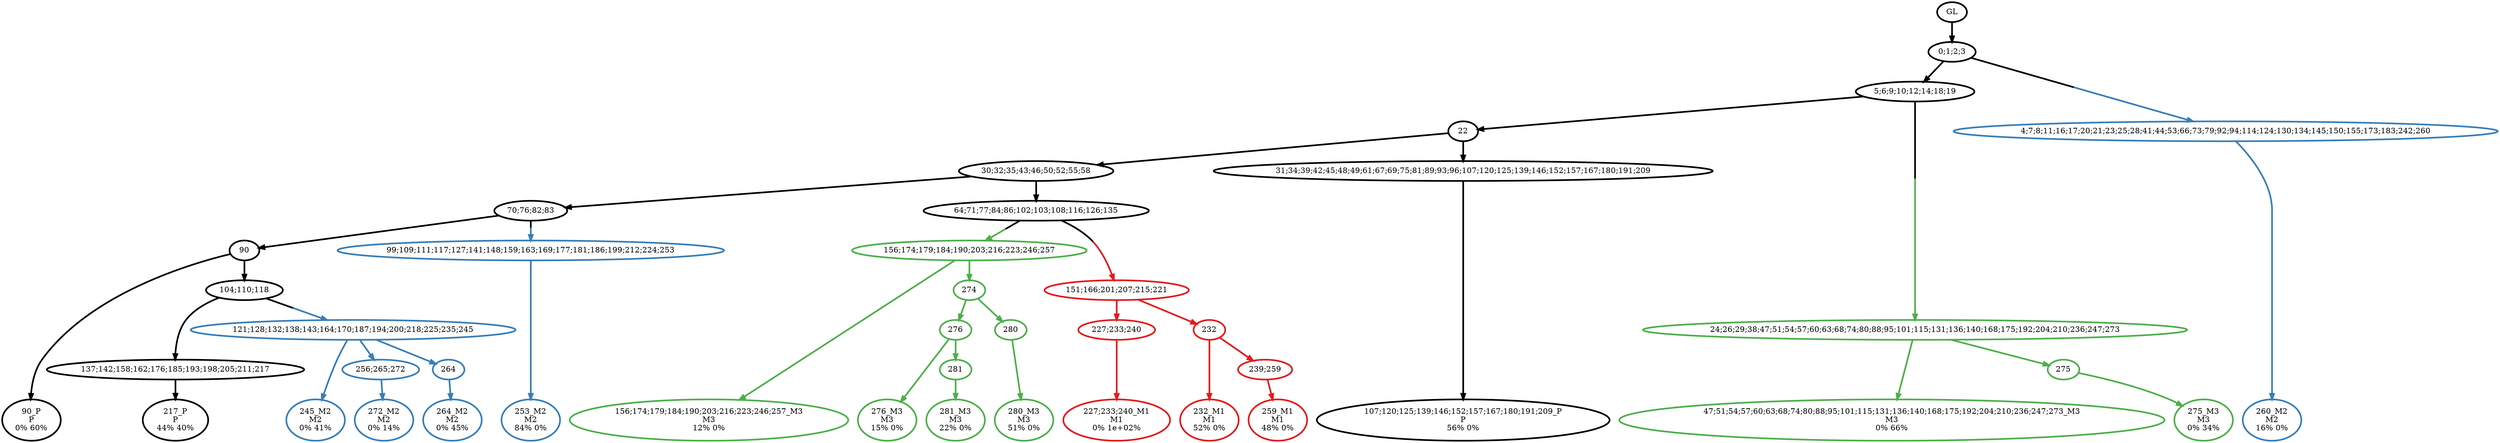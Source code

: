 digraph T {
	{
		rank=same
		36 [penwidth=3,colorscheme=set19,color=0,label="90_P\nP\n0% 60%"]
		33 [penwidth=3,colorscheme=set19,color=0,label="217_P\nP\n44% 40%"]
		31 [penwidth=3,colorscheme=set19,color=0,label="107;120;125;139;146;152;157;167;180;191;209_P\nP\n56% 0%"]
		28 [penwidth=3,colorscheme=set19,color=1,label="227;233;240_M1\nM1\n0% 1e+02%"]
		26 [penwidth=3,colorscheme=set19,color=1,label="232_M1\nM1\n52% 0%"]
		24 [penwidth=3,colorscheme=set19,color=1,label="259_M1\nM1\n48% 0%"]
		23 [penwidth=3,colorscheme=set19,color=2,label="260_M2\nM2\n16% 0%"]
		22 [penwidth=3,colorscheme=set19,color=2,label="245_M2\nM2\n0% 41%"]
		20 [penwidth=3,colorscheme=set19,color=2,label="272_M2\nM2\n0% 14%"]
		18 [penwidth=3,colorscheme=set19,color=2,label="264_M2\nM2\n0% 45%"]
		17 [penwidth=3,colorscheme=set19,color=2,label="253_M2\nM2\n84% 0%"]
		16 [penwidth=3,colorscheme=set19,color=3,label="156;174;179;184;190;203;216;223;246;257_M3\nM3\n12% 0%"]
		13 [penwidth=3,colorscheme=set19,color=3,label="276_M3\nM3\n15% 0%"]
		11 [penwidth=3,colorscheme=set19,color=3,label="281_M3\nM3\n22% 0%"]
		9 [penwidth=3,colorscheme=set19,color=3,label="280_M3\nM3\n51% 0%"]
		8 [penwidth=3,colorscheme=set19,color=3,label="47;51;54;57;60;63;68;74;80;88;95;101;115;131;136;140;168;175;192;204;210;236;247;273_M3\nM3\n0% 66%"]
		6 [penwidth=3,colorscheme=set19,color=3,label="275_M3\nM3\n0% 34%"]
	}
	43 [penwidth=3,colorscheme=set19,color=0,label="GL"]
	42 [penwidth=3,colorscheme=set19,color=0,label="0;1;2;3"]
	41 [penwidth=3,colorscheme=set19,color=0,label="5;6;9;10;12;14;18;19"]
	40 [penwidth=3,colorscheme=set19,color=0,label="22"]
	39 [penwidth=3,colorscheme=set19,color=0,label="30;32;35;43;46;50;52;55;58"]
	38 [penwidth=3,colorscheme=set19,color=0,label="70;76;82;83"]
	37 [penwidth=3,colorscheme=set19,color=0,label="90"]
	35 [penwidth=3,colorscheme=set19,color=0,label="104;110;118"]
	34 [penwidth=3,colorscheme=set19,color=0,label="137;142;158;162;176;185;193;198;205;211;217"]
	32 [penwidth=3,colorscheme=set19,color=0,label="31;34;39;42;45;48;49;61;67;69;75;81;89;93;96;107;120;125;139;146;152;157;167;180;191;209"]
	30 [penwidth=3,colorscheme=set19,color=0,label="64;71;77;84;86;102;103;108;116;126;135"]
	29 [penwidth=3,colorscheme=set19,color=1,label="227;233;240"]
	27 [penwidth=3,colorscheme=set19,color=1,label="232"]
	25 [penwidth=3,colorscheme=set19,color=1,label="239;259"]
	21 [penwidth=3,colorscheme=set19,color=2,label="256;265;272"]
	19 [penwidth=3,colorscheme=set19,color=2,label="264"]
	15 [penwidth=3,colorscheme=set19,color=3,label="274"]
	14 [penwidth=3,colorscheme=set19,color=3,label="276"]
	12 [penwidth=3,colorscheme=set19,color=3,label="281"]
	10 [penwidth=3,colorscheme=set19,color=3,label="280"]
	7 [penwidth=3,colorscheme=set19,color=3,label="275"]
	5 [penwidth=3,colorscheme=set19,color=3,label="156;174;179;184;190;203;216;223;246;257"]
	4 [penwidth=3,colorscheme=set19,color=3,label="24;26;29;38;47;51;54;57;60;63;68;74;80;88;95;101;115;131;136;140;168;175;192;204;210;236;247;273"]
	3 [penwidth=3,colorscheme=set19,color=2,label="121;128;132;138;143;164;170;187;194;200;218;225;235;245"]
	2 [penwidth=3,colorscheme=set19,color=2,label="99;109;111;117;127;141;148;159;163;169;177;181;186;199;212;224;253"]
	1 [penwidth=3,colorscheme=set19,color=2,label="4;7;8;11;16;17;20;21;23;25;28;41;44;53;66;73;79;92;94;114;124;130;134;145;150;155;173;183;242;260"]
	0 [penwidth=3,colorscheme=set19,color=1,label="151;166;201;207;215;221"]
	43 -> 42 [penwidth=3,colorscheme=set19,color=0]
	42 -> 41 [penwidth=3,colorscheme=set19,color=0]
	42 -> 1 [penwidth=3,colorscheme=set19,color="0;0.5:2"]
	41 -> 40 [penwidth=3,colorscheme=set19,color=0]
	41 -> 4 [penwidth=3,colorscheme=set19,color="0;0.5:3"]
	40 -> 32 [penwidth=3,colorscheme=set19,color=0]
	40 -> 39 [penwidth=3,colorscheme=set19,color=0]
	39 -> 38 [penwidth=3,colorscheme=set19,color=0]
	39 -> 30 [penwidth=3,colorscheme=set19,color=0]
	38 -> 37 [penwidth=3,colorscheme=set19,color=0]
	38 -> 2 [penwidth=3,colorscheme=set19,color="0;0.5:2"]
	37 -> 36 [penwidth=3,colorscheme=set19,color=0]
	37 -> 35 [penwidth=3,colorscheme=set19,color=0]
	35 -> 34 [penwidth=3,colorscheme=set19,color=0]
	35 -> 3 [penwidth=3,colorscheme=set19,color="0;0.5:2"]
	34 -> 33 [penwidth=3,colorscheme=set19,color=0]
	32 -> 31 [penwidth=3,colorscheme=set19,color=0]
	30 -> 5 [penwidth=3,colorscheme=set19,color="0;0.5:3"]
	30 -> 0 [penwidth=3,colorscheme=set19,color="0;0.5:1"]
	29 -> 28 [penwidth=3,colorscheme=set19,color=1]
	27 -> 26 [penwidth=3,colorscheme=set19,color=1]
	27 -> 25 [penwidth=3,colorscheme=set19,color=1]
	25 -> 24 [penwidth=3,colorscheme=set19,color=1]
	21 -> 20 [penwidth=3,colorscheme=set19,color=2]
	19 -> 18 [penwidth=3,colorscheme=set19,color=2]
	15 -> 14 [penwidth=3,colorscheme=set19,color=3]
	15 -> 10 [penwidth=3,colorscheme=set19,color=3]
	14 -> 13 [penwidth=3,colorscheme=set19,color=3]
	14 -> 12 [penwidth=3,colorscheme=set19,color=3]
	12 -> 11 [penwidth=3,colorscheme=set19,color=3]
	10 -> 9 [penwidth=3,colorscheme=set19,color=3]
	7 -> 6 [penwidth=3,colorscheme=set19,color=3]
	5 -> 16 [penwidth=3,colorscheme=set19,color=3]
	5 -> 15 [penwidth=3,colorscheme=set19,color=3]
	4 -> 8 [penwidth=3,colorscheme=set19,color=3]
	4 -> 7 [penwidth=3,colorscheme=set19,color=3]
	3 -> 22 [penwidth=3,colorscheme=set19,color=2]
	3 -> 21 [penwidth=3,colorscheme=set19,color=2]
	3 -> 19 [penwidth=3,colorscheme=set19,color=2]
	2 -> 17 [penwidth=3,colorscheme=set19,color=2]
	1 -> 23 [penwidth=3,colorscheme=set19,color=2]
	0 -> 29 [penwidth=3,colorscheme=set19,color=1]
	0 -> 27 [penwidth=3,colorscheme=set19,color=1]
}
